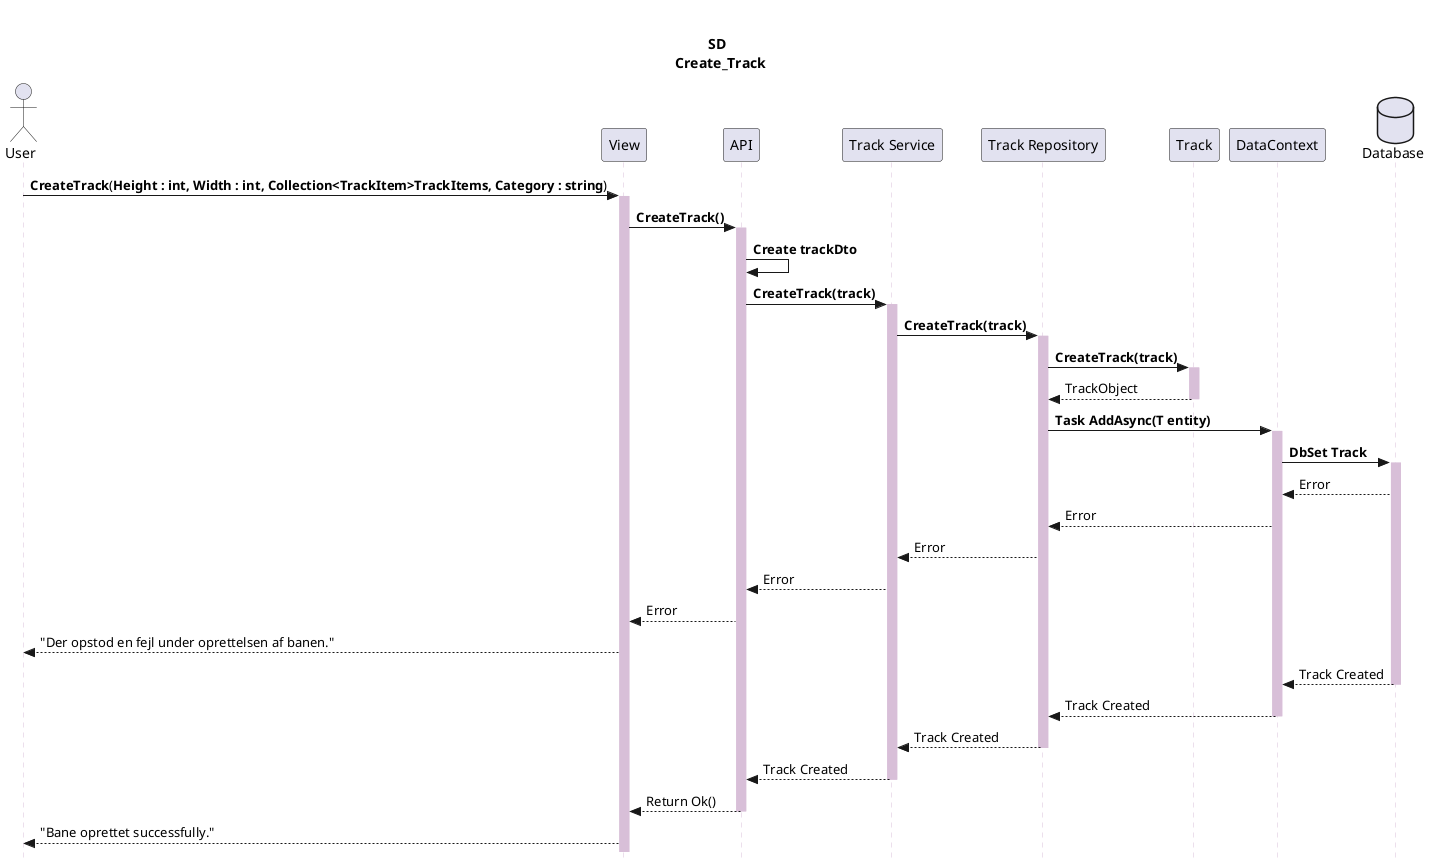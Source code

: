 @startuml LavBane

title \nSD\n  Create_Track
skinparam SequenceGroupBorderThickness 0.01
skinparam SequenceDividerBorderColor MediumPurple
skinparam SequenceDividerBackgroundColor MediumPurple
skinparam SequenceGroupBodyBackgroundColor MOTIVATION
skinparam SequenceGroupFontColor DarkOrchid
skinparam SequenceGroupBackgroundColor Thistle
skinparam SequenceLifeLineBackgroundColor Thistle
skinparam SequenceLifeLineBorderColor Thistle
skinparam Style strictUML

actor User
participant "View" as UI
participant "API" as Ap
participant "Track Service" as Ts
participant "Track Repository" as Tr
participant "Track" as Track
participant "DataContext" as Dc

database "Database" as Db

User -> UI : **CreateTrack**(**Height : int, Width : int, Collection<TrackItem>TrackItems, Category : string**)
activate UI
UI -> Ap : **CreateTrack()**
activate Ap
Ap->Ap : **Create trackDto**
Ap -> Ts :**CreateTrack(track)**
activate Ts
Ts -> Tr : **CreateTrack(track)**
activate Tr
Tr -> Track :**CreateTrack(track)**
activate Track 
Track --> Tr : TrackObject
deactivate Track
Tr -> Dc : **Task AddAsync(T entity)**
activate Dc
Dc -> Db : **DbSet Track**
activate Db
Db --> Dc : Error
Dc --> Tr : Error
Tr --> Ts : Error
Ts --> Ap : Error
Ap --> UI : Error
UI --> User : "Der opstod en fejl under oprettelsen af banen."
Db -->Dc : Track Created
deactivate Db
Dc -->Tr : Track Created
deactivate Dc
Tr-->Ts : Track Created
deactivate Tr
Ts-->Ap : Track Created
deactivate Ts
Ap--> UI : Return Ok()
deactivate Ap

UI --> User : "Bane oprettet successfully."

@enduml